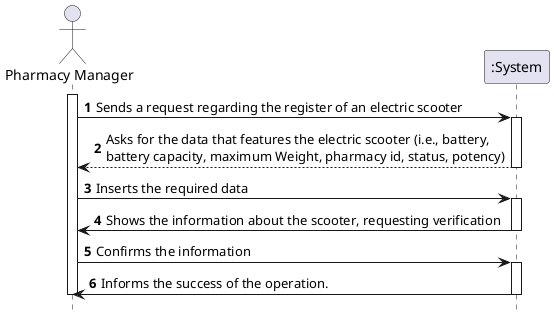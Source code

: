 @startuml
autonumber
hide footbox

actor "Pharmacy Manager" as PHARMAN

participant ":System" as SYST

activate PHARMAN

PHARMAN -> SYST : Sends a request regarding the register of an electric scooter
activate SYST
SYST --> PHARMAN : Asks for the data that features the electric scooter (i.e., battery, \nbattery capacity, maximum Weight, pharmacy id, status, potency)
deactivate SYST

PHARMAN -> SYST : Inserts the required data
activate SYST
SYST -> PHARMAN : Shows the information about the scooter, requesting verification
deactivate SYST

PHARMAN -> SYST : Confirms the information
activate SYST
SYST -> PHARMAN : Informs the success of the operation.
deactivate SYST

deactivate PHARMAN

@enduml